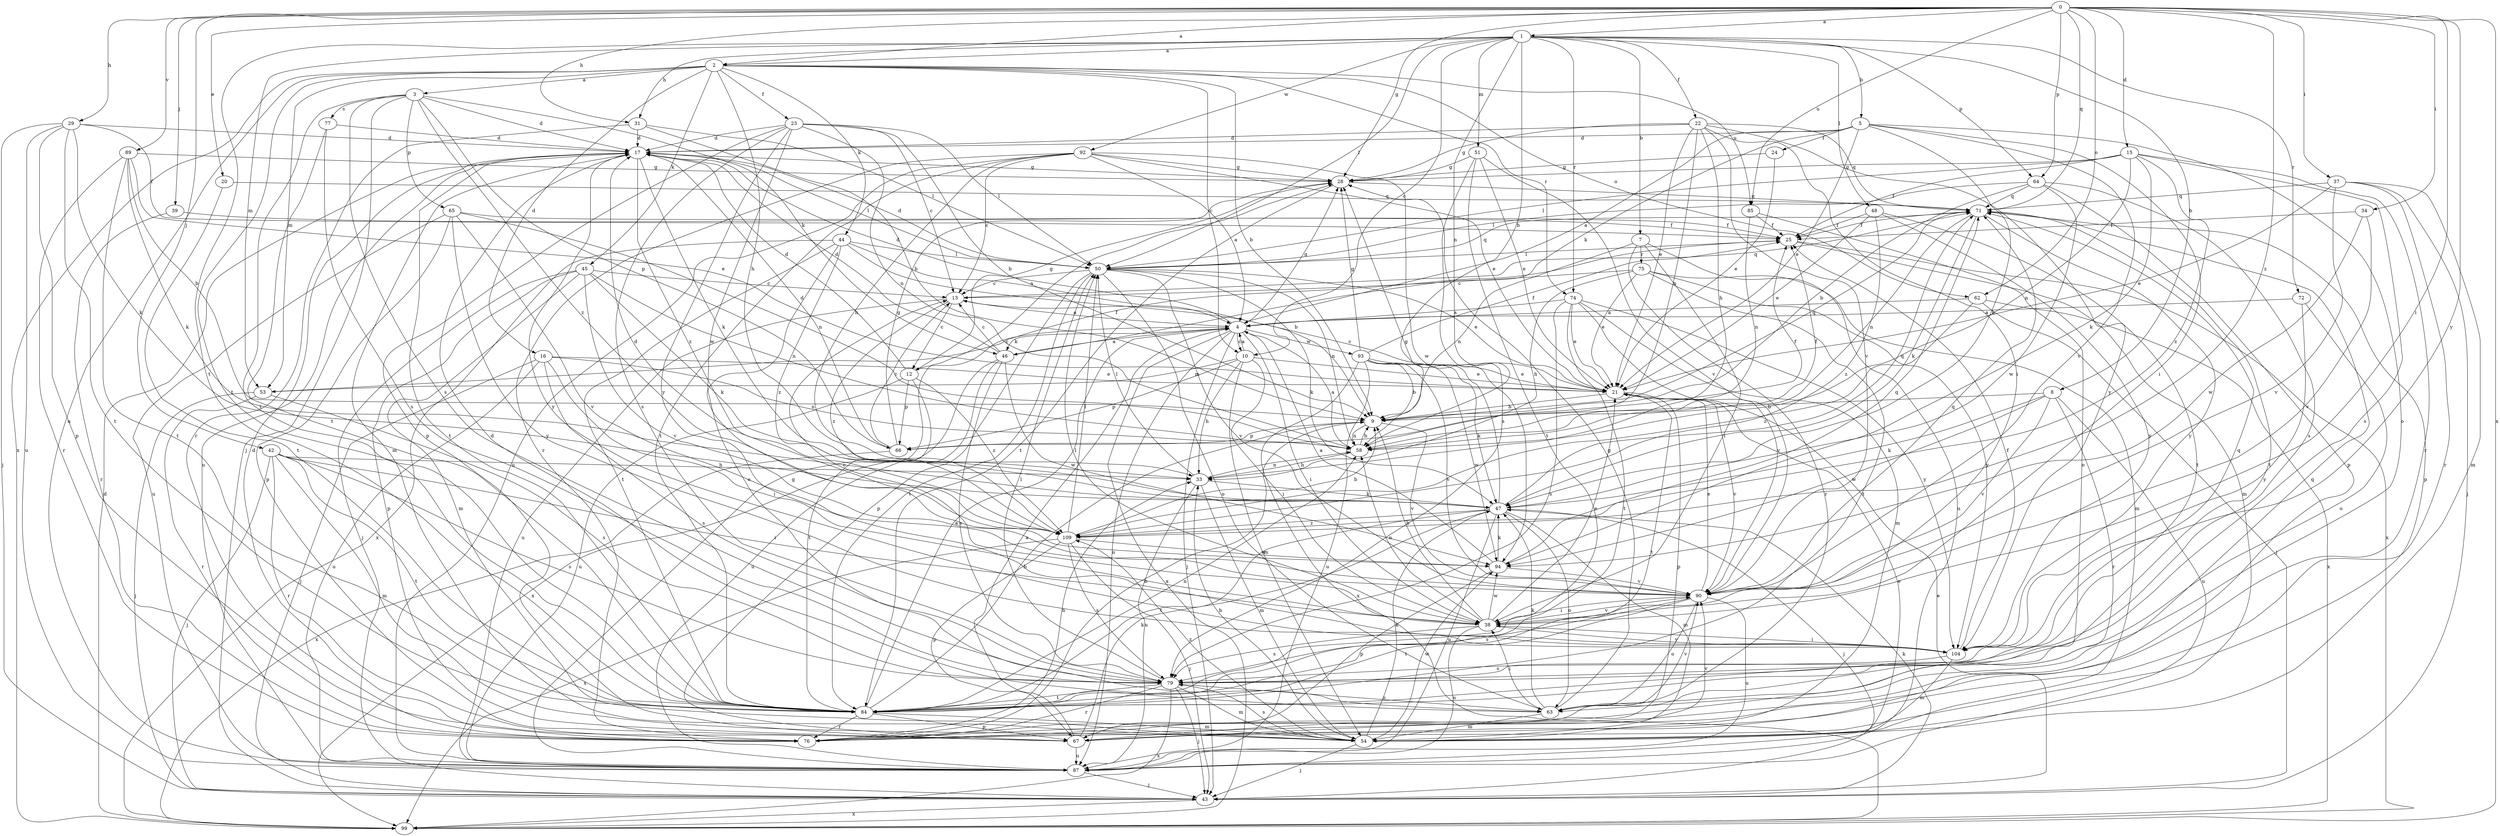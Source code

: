 strict digraph  {
0;
1;
2;
3;
4;
5;
7;
8;
9;
10;
12;
13;
15;
16;
17;
20;
21;
22;
23;
24;
25;
28;
29;
31;
33;
34;
37;
38;
39;
42;
43;
44;
45;
46;
47;
48;
50;
51;
53;
54;
58;
62;
63;
64;
65;
66;
67;
71;
72;
74;
75;
76;
77;
79;
84;
85;
87;
89;
90;
92;
93;
94;
99;
104;
109;
0 -> 1  [label=a];
0 -> 2  [label=a];
0 -> 15  [label=d];
0 -> 20  [label=e];
0 -> 28  [label=g];
0 -> 29  [label=h];
0 -> 31  [label=h];
0 -> 34  [label=i];
0 -> 37  [label=i];
0 -> 38  [label=i];
0 -> 39  [label=j];
0 -> 42  [label=j];
0 -> 62  [label=o];
0 -> 64  [label=p];
0 -> 71  [label=q];
0 -> 85  [label=u];
0 -> 89  [label=v];
0 -> 99  [label=x];
0 -> 104  [label=y];
0 -> 109  [label=z];
1 -> 2  [label=a];
1 -> 5  [label=b];
1 -> 7  [label=b];
1 -> 8  [label=b];
1 -> 9  [label=b];
1 -> 10  [label=c];
1 -> 22  [label=f];
1 -> 31  [label=h];
1 -> 48  [label=l];
1 -> 50  [label=l];
1 -> 51  [label=m];
1 -> 53  [label=m];
1 -> 58  [label=n];
1 -> 64  [label=p];
1 -> 72  [label=r];
1 -> 74  [label=r];
1 -> 84  [label=t];
1 -> 92  [label=w];
2 -> 3  [label=a];
2 -> 9  [label=b];
2 -> 10  [label=c];
2 -> 16  [label=d];
2 -> 23  [label=f];
2 -> 33  [label=h];
2 -> 44  [label=k];
2 -> 45  [label=k];
2 -> 53  [label=m];
2 -> 62  [label=o];
2 -> 74  [label=r];
2 -> 84  [label=t];
2 -> 85  [label=u];
2 -> 87  [label=u];
2 -> 99  [label=x];
3 -> 17  [label=d];
3 -> 43  [label=j];
3 -> 46  [label=k];
3 -> 65  [label=p];
3 -> 66  [label=p];
3 -> 77  [label=s];
3 -> 79  [label=s];
3 -> 84  [label=t];
3 -> 109  [label=z];
4 -> 10  [label=c];
4 -> 12  [label=c];
4 -> 17  [label=d];
4 -> 28  [label=g];
4 -> 38  [label=i];
4 -> 43  [label=j];
4 -> 46  [label=k];
4 -> 87  [label=u];
4 -> 93  [label=w];
4 -> 99  [label=x];
5 -> 4  [label=a];
5 -> 17  [label=d];
5 -> 21  [label=e];
5 -> 24  [label=f];
5 -> 38  [label=i];
5 -> 46  [label=k];
5 -> 47  [label=k];
5 -> 63  [label=o];
5 -> 90  [label=v];
7 -> 38  [label=i];
7 -> 58  [label=n];
7 -> 75  [label=r];
7 -> 76  [label=r];
7 -> 87  [label=u];
8 -> 9  [label=b];
8 -> 47  [label=k];
8 -> 76  [label=r];
8 -> 87  [label=u];
8 -> 90  [label=v];
8 -> 94  [label=w];
9 -> 58  [label=n];
9 -> 66  [label=p];
9 -> 71  [label=q];
9 -> 90  [label=v];
10 -> 4  [label=a];
10 -> 21  [label=e];
10 -> 33  [label=h];
10 -> 38  [label=i];
10 -> 53  [label=m];
10 -> 54  [label=m];
10 -> 66  [label=p];
12 -> 17  [label=d];
12 -> 28  [label=g];
12 -> 66  [label=p];
12 -> 84  [label=t];
12 -> 87  [label=u];
12 -> 109  [label=z];
13 -> 4  [label=a];
13 -> 12  [label=c];
13 -> 71  [label=q];
13 -> 87  [label=u];
13 -> 109  [label=z];
15 -> 25  [label=f];
15 -> 28  [label=g];
15 -> 47  [label=k];
15 -> 50  [label=l];
15 -> 58  [label=n];
15 -> 76  [label=r];
15 -> 79  [label=s];
15 -> 109  [label=z];
16 -> 21  [label=e];
16 -> 38  [label=i];
16 -> 43  [label=j];
16 -> 58  [label=n];
16 -> 79  [label=s];
16 -> 87  [label=u];
17 -> 28  [label=g];
17 -> 47  [label=k];
17 -> 50  [label=l];
17 -> 54  [label=m];
17 -> 84  [label=t];
17 -> 87  [label=u];
17 -> 104  [label=y];
17 -> 109  [label=z];
20 -> 71  [label=q];
20 -> 84  [label=t];
21 -> 9  [label=b];
21 -> 13  [label=c];
21 -> 67  [label=p];
21 -> 84  [label=t];
21 -> 90  [label=v];
22 -> 17  [label=d];
22 -> 21  [label=e];
22 -> 28  [label=g];
22 -> 33  [label=h];
22 -> 38  [label=i];
22 -> 58  [label=n];
22 -> 71  [label=q];
22 -> 90  [label=v];
22 -> 104  [label=y];
23 -> 9  [label=b];
23 -> 13  [label=c];
23 -> 17  [label=d];
23 -> 50  [label=l];
23 -> 58  [label=n];
23 -> 67  [label=p];
23 -> 79  [label=s];
23 -> 94  [label=w];
23 -> 104  [label=y];
24 -> 21  [label=e];
24 -> 28  [label=g];
25 -> 50  [label=l];
25 -> 54  [label=m];
25 -> 99  [label=x];
28 -> 71  [label=q];
28 -> 84  [label=t];
29 -> 17  [label=d];
29 -> 25  [label=f];
29 -> 43  [label=j];
29 -> 47  [label=k];
29 -> 67  [label=p];
29 -> 84  [label=t];
29 -> 87  [label=u];
31 -> 9  [label=b];
31 -> 17  [label=d];
31 -> 50  [label=l];
31 -> 76  [label=r];
33 -> 47  [label=k];
33 -> 50  [label=l];
33 -> 54  [label=m];
33 -> 58  [label=n];
33 -> 87  [label=u];
34 -> 25  [label=f];
34 -> 90  [label=v];
34 -> 94  [label=w];
37 -> 21  [label=e];
37 -> 43  [label=j];
37 -> 54  [label=m];
37 -> 71  [label=q];
37 -> 76  [label=r];
37 -> 90  [label=v];
38 -> 9  [label=b];
38 -> 13  [label=c];
38 -> 21  [label=e];
38 -> 50  [label=l];
38 -> 58  [label=n];
38 -> 79  [label=s];
38 -> 87  [label=u];
38 -> 90  [label=v];
38 -> 94  [label=w];
38 -> 104  [label=y];
39 -> 25  [label=f];
39 -> 76  [label=r];
42 -> 33  [label=h];
42 -> 38  [label=i];
42 -> 43  [label=j];
42 -> 54  [label=m];
42 -> 76  [label=r];
42 -> 79  [label=s];
42 -> 84  [label=t];
43 -> 21  [label=e];
43 -> 47  [label=k];
43 -> 99  [label=x];
44 -> 4  [label=a];
44 -> 9  [label=b];
44 -> 50  [label=l];
44 -> 63  [label=o];
44 -> 84  [label=t];
44 -> 99  [label=x];
44 -> 109  [label=z];
45 -> 13  [label=c];
45 -> 43  [label=j];
45 -> 47  [label=k];
45 -> 54  [label=m];
45 -> 58  [label=n];
45 -> 67  [label=p];
45 -> 90  [label=v];
46 -> 4  [label=a];
46 -> 13  [label=c];
46 -> 17  [label=d];
46 -> 79  [label=s];
46 -> 87  [label=u];
46 -> 94  [label=w];
46 -> 99  [label=x];
47 -> 28  [label=g];
47 -> 43  [label=j];
47 -> 54  [label=m];
47 -> 63  [label=o];
47 -> 71  [label=q];
47 -> 84  [label=t];
47 -> 87  [label=u];
47 -> 109  [label=z];
48 -> 21  [label=e];
48 -> 25  [label=f];
48 -> 84  [label=t];
48 -> 104  [label=y];
48 -> 109  [label=z];
50 -> 13  [label=c];
50 -> 17  [label=d];
50 -> 21  [label=e];
50 -> 47  [label=k];
50 -> 58  [label=n];
50 -> 63  [label=o];
50 -> 67  [label=p];
50 -> 71  [label=q];
50 -> 84  [label=t];
50 -> 90  [label=v];
51 -> 21  [label=e];
51 -> 28  [label=g];
51 -> 79  [label=s];
51 -> 84  [label=t];
51 -> 90  [label=v];
53 -> 25  [label=f];
53 -> 43  [label=j];
53 -> 76  [label=r];
53 -> 79  [label=s];
54 -> 33  [label=h];
54 -> 43  [label=j];
54 -> 47  [label=k];
54 -> 79  [label=s];
54 -> 94  [label=w];
54 -> 109  [label=z];
58 -> 4  [label=a];
58 -> 9  [label=b];
58 -> 25  [label=f];
58 -> 33  [label=h];
62 -> 4  [label=a];
62 -> 43  [label=j];
62 -> 99  [label=x];
62 -> 109  [label=z];
63 -> 17  [label=d];
63 -> 28  [label=g];
63 -> 38  [label=i];
63 -> 47  [label=k];
63 -> 54  [label=m];
63 -> 90  [label=v];
64 -> 9  [label=b];
64 -> 50  [label=l];
64 -> 67  [label=p];
64 -> 71  [label=q];
64 -> 79  [label=s];
64 -> 94  [label=w];
65 -> 25  [label=f];
65 -> 58  [label=n];
65 -> 67  [label=p];
65 -> 87  [label=u];
65 -> 90  [label=v];
65 -> 104  [label=y];
66 -> 13  [label=c];
66 -> 17  [label=d];
66 -> 25  [label=f];
66 -> 28  [label=g];
66 -> 99  [label=x];
67 -> 4  [label=a];
67 -> 47  [label=k];
67 -> 87  [label=u];
67 -> 90  [label=v];
71 -> 25  [label=f];
71 -> 47  [label=k];
71 -> 58  [label=n];
71 -> 67  [label=p];
71 -> 84  [label=t];
71 -> 104  [label=y];
72 -> 4  [label=a];
72 -> 63  [label=o];
72 -> 104  [label=y];
74 -> 4  [label=a];
74 -> 21  [label=e];
74 -> 54  [label=m];
74 -> 79  [label=s];
74 -> 84  [label=t];
74 -> 90  [label=v];
74 -> 104  [label=y];
75 -> 13  [label=c];
75 -> 21  [label=e];
75 -> 33  [label=h];
75 -> 54  [label=m];
75 -> 84  [label=t];
75 -> 104  [label=y];
76 -> 9  [label=b];
76 -> 17  [label=d];
76 -> 33  [label=h];
76 -> 71  [label=q];
77 -> 17  [label=d];
77 -> 79  [label=s];
77 -> 84  [label=t];
79 -> 43  [label=j];
79 -> 50  [label=l];
79 -> 54  [label=m];
79 -> 63  [label=o];
79 -> 71  [label=q];
79 -> 76  [label=r];
79 -> 84  [label=t];
79 -> 99  [label=x];
84 -> 4  [label=a];
84 -> 9  [label=b];
84 -> 54  [label=m];
84 -> 58  [label=n];
84 -> 67  [label=p];
84 -> 76  [label=r];
85 -> 25  [label=f];
85 -> 58  [label=n];
85 -> 63  [label=o];
87 -> 21  [label=e];
87 -> 28  [label=g];
87 -> 43  [label=j];
89 -> 9  [label=b];
89 -> 21  [label=e];
89 -> 28  [label=g];
89 -> 47  [label=k];
89 -> 76  [label=r];
89 -> 84  [label=t];
90 -> 21  [label=e];
90 -> 38  [label=i];
90 -> 63  [label=o];
90 -> 71  [label=q];
90 -> 79  [label=s];
90 -> 84  [label=t];
90 -> 87  [label=u];
92 -> 4  [label=a];
92 -> 13  [label=c];
92 -> 21  [label=e];
92 -> 28  [label=g];
92 -> 33  [label=h];
92 -> 76  [label=r];
92 -> 84  [label=t];
92 -> 87  [label=u];
92 -> 94  [label=w];
93 -> 9  [label=b];
93 -> 21  [label=e];
93 -> 25  [label=f];
93 -> 28  [label=g];
93 -> 47  [label=k];
93 -> 87  [label=u];
93 -> 90  [label=v];
93 -> 94  [label=w];
93 -> 99  [label=x];
94 -> 4  [label=a];
94 -> 47  [label=k];
94 -> 67  [label=p];
94 -> 71  [label=q];
94 -> 90  [label=v];
99 -> 17  [label=d];
104 -> 25  [label=f];
104 -> 38  [label=i];
104 -> 54  [label=m];
104 -> 79  [label=s];
109 -> 9  [label=b];
109 -> 17  [label=d];
109 -> 43  [label=j];
109 -> 50  [label=l];
109 -> 67  [label=p];
109 -> 79  [label=s];
109 -> 94  [label=w];
109 -> 99  [label=x];
}
